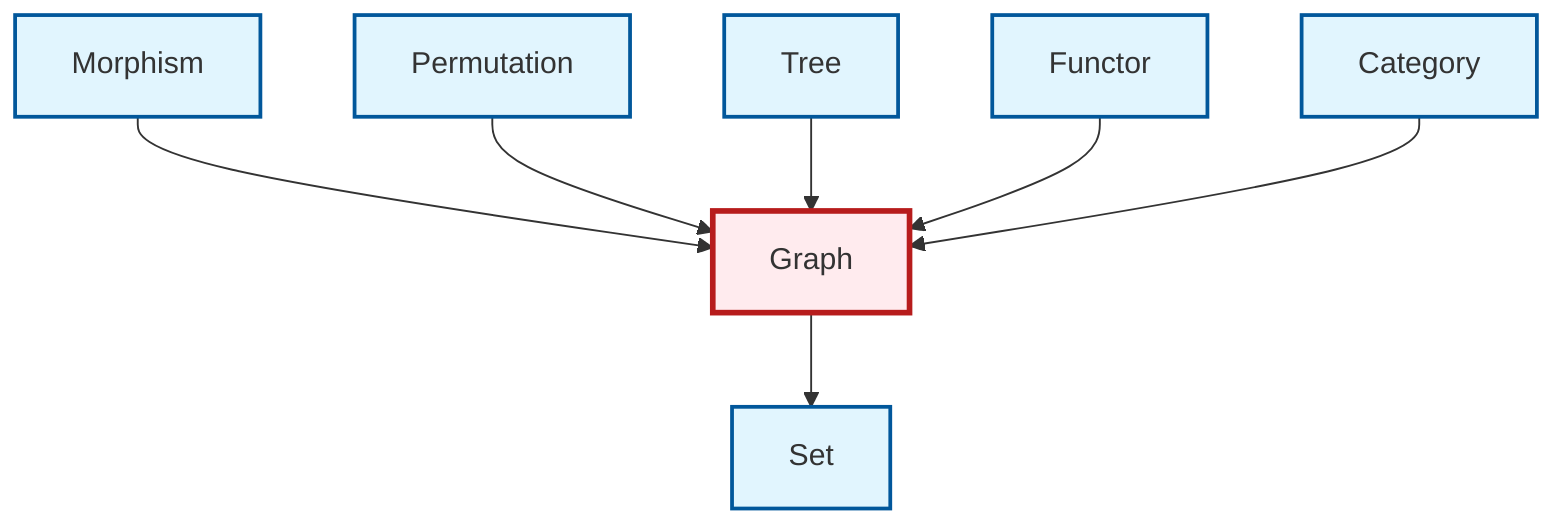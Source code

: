 graph TD
    classDef definition fill:#e1f5fe,stroke:#01579b,stroke-width:2px
    classDef theorem fill:#f3e5f5,stroke:#4a148c,stroke-width:2px
    classDef axiom fill:#fff3e0,stroke:#e65100,stroke-width:2px
    classDef example fill:#e8f5e9,stroke:#1b5e20,stroke-width:2px
    classDef current fill:#ffebee,stroke:#b71c1c,stroke-width:3px
    def-graph["Graph"]:::definition
    def-morphism["Morphism"]:::definition
    def-set["Set"]:::definition
    def-permutation["Permutation"]:::definition
    def-functor["Functor"]:::definition
    def-tree["Tree"]:::definition
    def-category["Category"]:::definition
    def-morphism --> def-graph
    def-graph --> def-set
    def-permutation --> def-graph
    def-tree --> def-graph
    def-functor --> def-graph
    def-category --> def-graph
    class def-graph current
